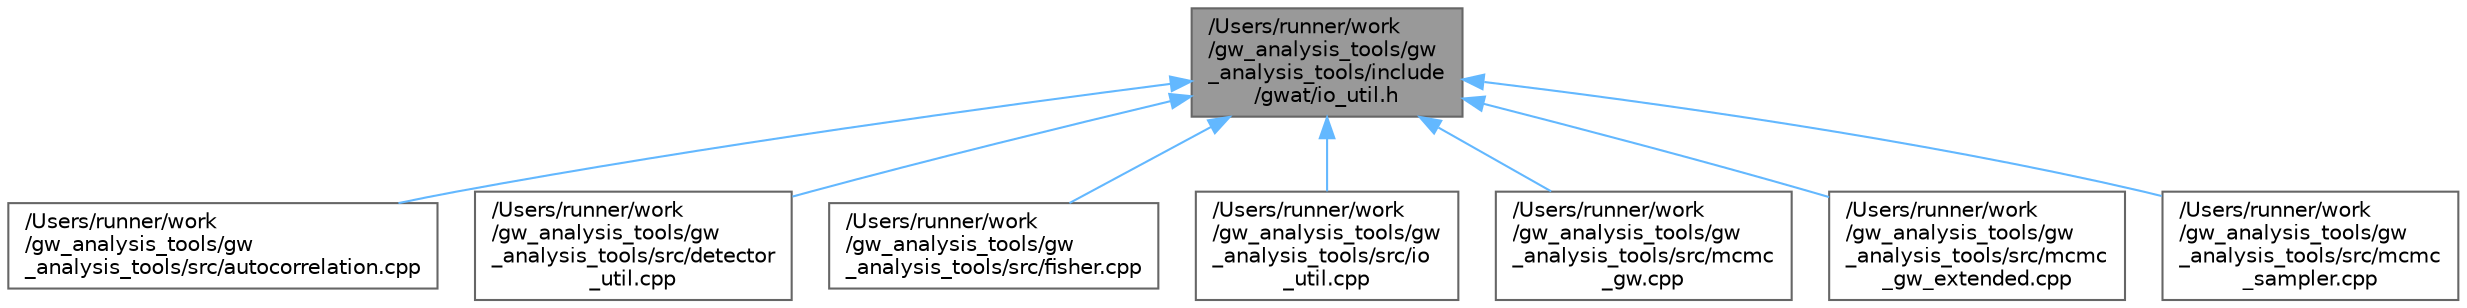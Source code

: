 digraph "/Users/runner/work/gw_analysis_tools/gw_analysis_tools/include/gwat/io_util.h"
{
 // LATEX_PDF_SIZE
  bgcolor="transparent";
  edge [fontname=Helvetica,fontsize=10,labelfontname=Helvetica,labelfontsize=10];
  node [fontname=Helvetica,fontsize=10,shape=box,height=0.2,width=0.4];
  Node1 [label="/Users/runner/work\l/gw_analysis_tools/gw\l_analysis_tools/include\l/gwat/io_util.h",height=0.2,width=0.4,color="gray40", fillcolor="grey60", style="filled", fontcolor="black",tooltip=" "];
  Node1 -> Node2 [dir="back",color="steelblue1",style="solid"];
  Node2 [label="/Users/runner/work\l/gw_analysis_tools/gw\l_analysis_tools/src/autocorrelation.cpp",height=0.2,width=0.4,color="grey40", fillcolor="white", style="filled",URL="$autocorrelation_8cpp.html",tooltip=" "];
  Node1 -> Node3 [dir="back",color="steelblue1",style="solid"];
  Node3 [label="/Users/runner/work\l/gw_analysis_tools/gw\l_analysis_tools/src/detector\l_util.cpp",height=0.2,width=0.4,color="grey40", fillcolor="white", style="filled",URL="$detector__util_8cpp.html",tooltip=" "];
  Node1 -> Node4 [dir="back",color="steelblue1",style="solid"];
  Node4 [label="/Users/runner/work\l/gw_analysis_tools/gw\l_analysis_tools/src/fisher.cpp",height=0.2,width=0.4,color="grey40", fillcolor="white", style="filled",URL="$fisher_8cpp.html",tooltip=" "];
  Node1 -> Node5 [dir="back",color="steelblue1",style="solid"];
  Node5 [label="/Users/runner/work\l/gw_analysis_tools/gw\l_analysis_tools/src/io\l_util.cpp",height=0.2,width=0.4,color="grey40", fillcolor="white", style="filled",URL="$io__util_8cpp.html",tooltip=" "];
  Node1 -> Node6 [dir="back",color="steelblue1",style="solid"];
  Node6 [label="/Users/runner/work\l/gw_analysis_tools/gw\l_analysis_tools/src/mcmc\l_gw.cpp",height=0.2,width=0.4,color="grey40", fillcolor="white", style="filled",URL="$mcmc__gw_8cpp.html",tooltip=" "];
  Node1 -> Node7 [dir="back",color="steelblue1",style="solid"];
  Node7 [label="/Users/runner/work\l/gw_analysis_tools/gw\l_analysis_tools/src/mcmc\l_gw_extended.cpp",height=0.2,width=0.4,color="grey40", fillcolor="white", style="filled",URL="$mcmc__gw__extended_8cpp.html",tooltip=" "];
  Node1 -> Node8 [dir="back",color="steelblue1",style="solid"];
  Node8 [label="/Users/runner/work\l/gw_analysis_tools/gw\l_analysis_tools/src/mcmc\l_sampler.cpp",height=0.2,width=0.4,color="grey40", fillcolor="white", style="filled",URL="$mcmc__sampler_8cpp.html",tooltip=" "];
}
